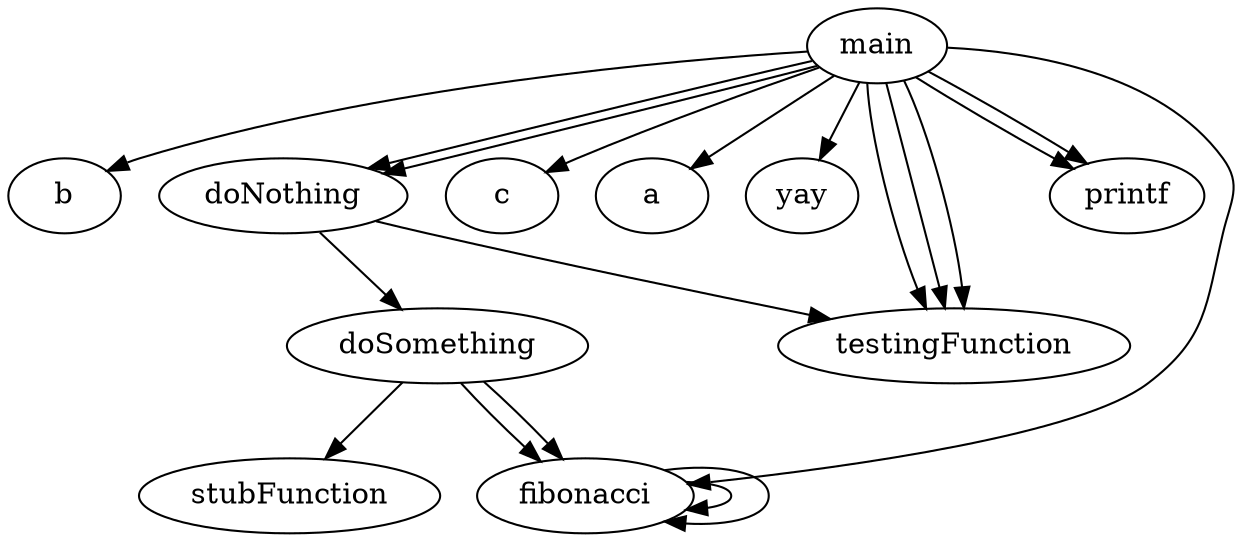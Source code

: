 digraph x{
main->b
main->doNothing
main->c
main->a
main->yay
main->doNothing
main->testingFunction
main->testingFunction
main->testingFunction
main->printf
main->fibonacci
main->printf
fibonacci->fibonacci
fibonacci->fibonacci
doSomething->stubFunction
doSomething->fibonacci
doSomething->fibonacci
doNothing->doSomething
doNothing->testingFunction
}